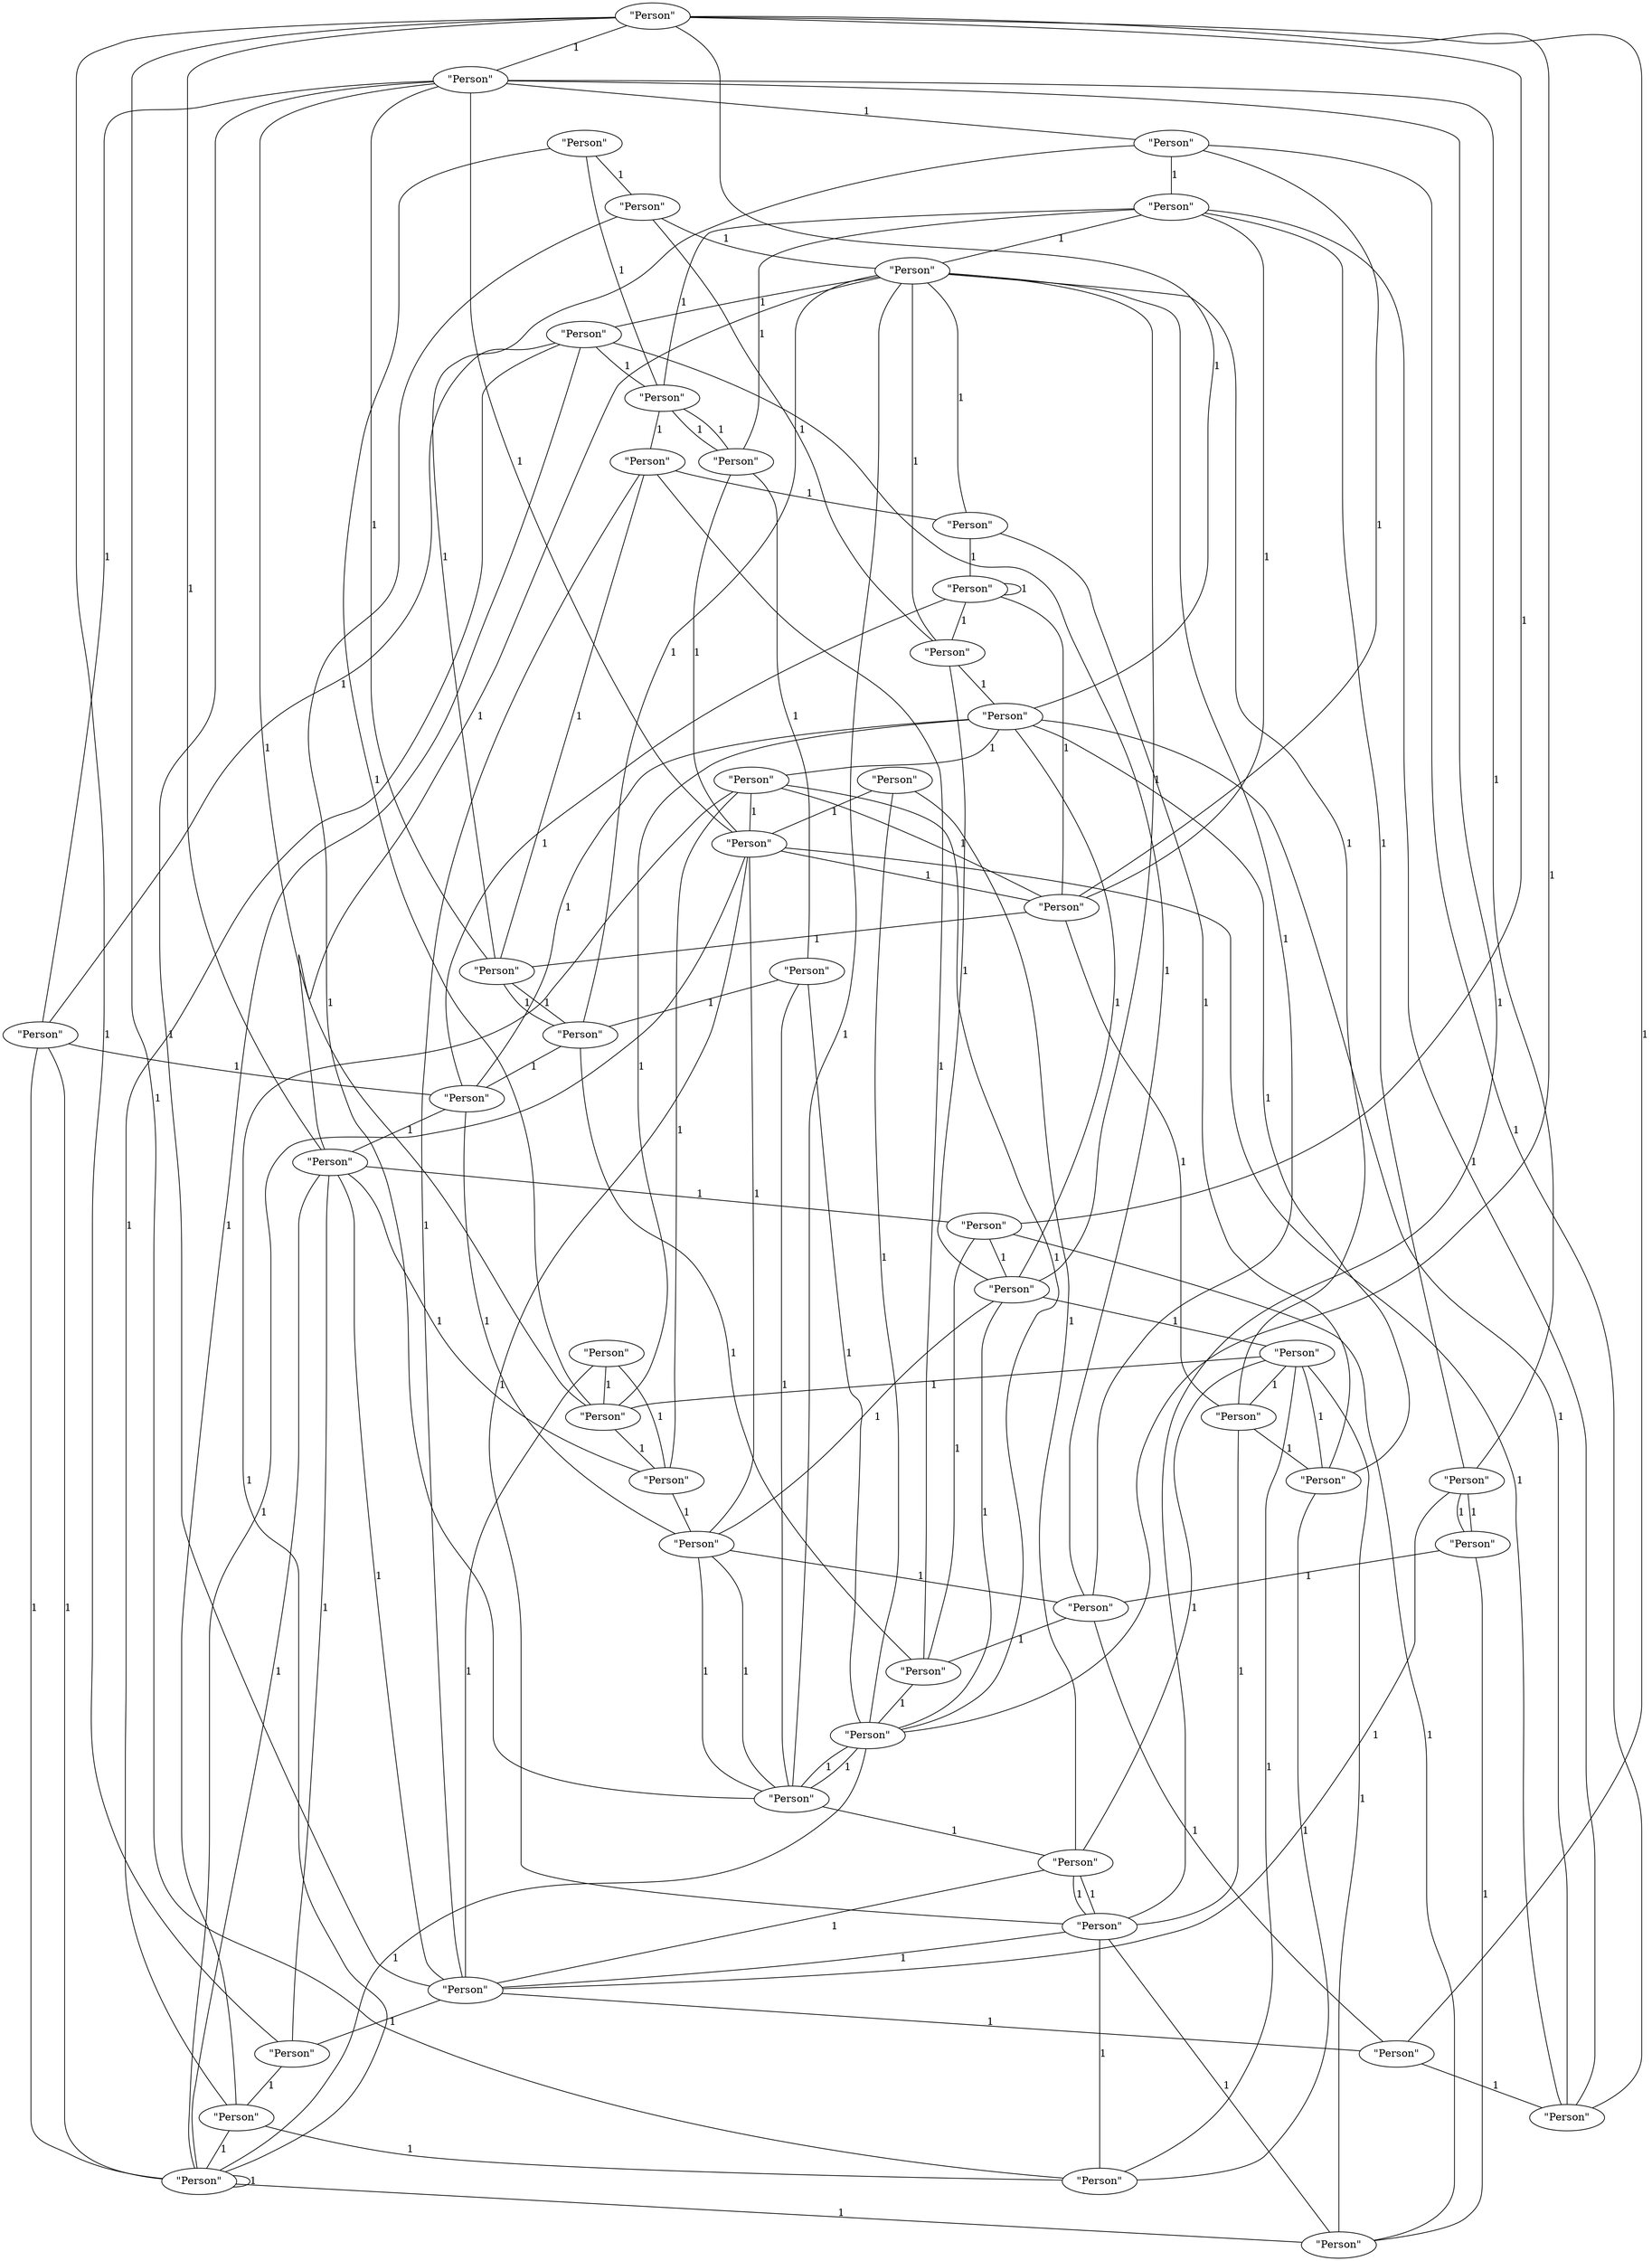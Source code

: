 graph {
    0 [ label = "\"Person\"" ]
    1 [ label = "\"Person\"" ]
    2 [ label = "\"Person\"" ]
    3 [ label = "\"Person\"" ]
    4 [ label = "\"Person\"" ]
    5 [ label = "\"Person\"" ]
    6 [ label = "\"Person\"" ]
    7 [ label = "\"Person\"" ]
    8 [ label = "\"Person\"" ]
    9 [ label = "\"Person\"" ]
    10 [ label = "\"Person\"" ]
    11 [ label = "\"Person\"" ]
    12 [ label = "\"Person\"" ]
    13 [ label = "\"Person\"" ]
    14 [ label = "\"Person\"" ]
    15 [ label = "\"Person\"" ]
    16 [ label = "\"Person\"" ]
    17 [ label = "\"Person\"" ]
    18 [ label = "\"Person\"" ]
    19 [ label = "\"Person\"" ]
    20 [ label = "\"Person\"" ]
    21 [ label = "\"Person\"" ]
    22 [ label = "\"Person\"" ]
    23 [ label = "\"Person\"" ]
    24 [ label = "\"Person\"" ]
    25 [ label = "\"Person\"" ]
    26 [ label = "\"Person\"" ]
    27 [ label = "\"Person\"" ]
    28 [ label = "\"Person\"" ]
    29 [ label = "\"Person\"" ]
    30 [ label = "\"Person\"" ]
    31 [ label = "\"Person\"" ]
    32 [ label = "\"Person\"" ]
    33 [ label = "\"Person\"" ]
    34 [ label = "\"Person\"" ]
    35 [ label = "\"Person\"" ]
    36 [ label = "\"Person\"" ]
    37 [ label = "\"Person\"" ]
    38 [ label = "\"Person\"" ]
    39 [ label = "\"Person\"" ]
    40 [ label = "\"Person\"" ]
    41 [ label = "\"Person\"" ]
    42 [ label = "\"Person\"" ]
    43 [ label = "\"Person\"" ]
    44 [ label = "\"Person\"" ]
    45 [ label = "\"Person\"" ]
    46 [ label = "\"Person\"" ]
    47 [ label = "\"Person\"" ]
    48 [ label = "\"Person\"" ]
    49 [ label = "\"Person\"" ]
    0 -- 40 [ label = "1" ]
    0 -- 10 [ label = "1" ]
    0 -- 4 [ label = "1" ]
    1 -- 47 [ label = "1" ]
    1 -- 31 [ label = "1" ]
    1 -- 45 [ label = "1" ]
    2 -- 45 [ label = "1" ]
    2 -- 4 [ label = "1" ]
    2 -- 20 [ label = "1" ]
    3 -- 2 [ label = "1" ]
    3 -- 4 [ label = "1" ]
    3 -- 28 [ label = "1" ]
    4 -- 1 [ label = "1" ]
    4 -- 33 [ label = "1" ]
    4 -- 28 [ label = "1" ]
    5 -- 7 [ label = "1" ]
    5 -- 4 [ label = "1" ]
    5 -- 21 [ label = "1" ]
    6 -- 30 [ label = "1" ]
    6 -- 38 [ label = "1" ]
    6 -- 40 [ label = "1" ]
    7 -- 34 [ label = "1" ]
    7 -- 0 [ label = "1" ]
    7 -- 27 [ label = "1" ]
    8 -- 19 [ label = "1" ]
    8 -- 22 [ label = "1" ]
    8 -- 39 [ label = "1" ]
    9 -- 28 [ label = "1" ]
    9 -- 5 [ label = "1" ]
    9 -- 21 [ label = "1" ]
    10 -- 20 [ label = "1" ]
    10 -- 19 [ label = "1" ]
    10 -- 26 [ label = "1" ]
    11 -- 33 [ label = "1" ]
    11 -- 16 [ label = "1" ]
    11 -- 25 [ label = "1" ]
    12 -- 46 [ label = "1" ]
    12 -- 19 [ label = "1" ]
    12 -- 43 [ label = "1" ]
    13 -- 19 [ label = "1" ]
    13 -- 7 [ label = "1" ]
    13 -- 18 [ label = "1" ]
    14 -- 49 [ label = "1" ]
    14 -- 3 [ label = "1" ]
    14 -- 0 [ label = "1" ]
    15 -- 0 [ label = "1" ]
    15 -- 25 [ label = "1" ]
    15 -- 10 [ label = "1" ]
    16 -- 31 [ label = "1" ]
    16 -- 38 [ label = "1" ]
    16 -- 35 [ label = "1" ]
    17 -- 16 [ label = "1" ]
    17 -- 5 [ label = "1" ]
    17 -- 42 [ label = "1" ]
    18 -- 7 [ label = "1" ]
    18 -- 49 [ label = "1" ]
    18 -- 39 [ label = "1" ]
    19 -- 18 [ label = "1" ]
    19 -- 41 [ label = "1" ]
    19 -- 11 [ label = "1" ]
    20 -- 40 [ label = "1" ]
    20 -- 23 [ label = "1" ]
    20 -- 20 [ label = "1" ]
    21 -- 10 [ label = "1" ]
    21 -- 34 [ label = "1" ]
    21 -- 39 [ label = "1" ]
    22 -- 28 [ label = "1" ]
    22 -- 3 [ label = "1" ]
    22 -- 3 [ label = "1" ]
    23 -- 3 [ label = "1" ]
    23 -- 26 [ label = "1" ]
    23 -- 49 [ label = "1" ]
    24 -- 30 [ label = "1" ]
    24 -- 40 [ label = "1" ]
    24 -- 8 [ label = "1" ]
    25 -- 20 [ label = "1" ]
    25 -- 14 [ label = "1" ]
    25 -- 11 [ label = "1" ]
    26 -- 18 [ label = "1" ]
    26 -- 6 [ label = "1" ]
    26 -- 0 [ label = "1" ]
    27 -- 46 [ label = "1" ]
    27 -- 39 [ label = "1" ]
    27 -- 10 [ label = "1" ]
    28 -- 32 [ label = "1" ]
    28 -- 10 [ label = "1" ]
    28 -- 15 [ label = "1" ]
    29 -- 19 [ label = "1" ]
    29 -- 11 [ label = "1" ]
    29 -- 6 [ label = "1" ]
    30 -- 27 [ label = "1" ]
    30 -- 48 [ label = "1" ]
    30 -- 19 [ label = "1" ]
    31 -- 35 [ label = "1" ]
    31 -- 37 [ label = "1" ]
    31 -- 19 [ label = "1" ]
    32 -- 0 [ label = "1" ]
    32 -- 29 [ label = "1" ]
    32 -- 47 [ label = "1" ]
    33 -- 27 [ label = "1" ]
    33 -- 20 [ label = "1" ]
    33 -- 20 [ label = "1" ]
    34 -- 20 [ label = "1" ]
    34 -- 2 [ label = "1" ]
    34 -- 40 [ label = "1" ]
    35 -- 2 [ label = "1" ]
    35 -- 24 [ label = "1" ]
    35 -- 16 [ label = "1" ]
    36 -- 22 [ label = "1" ]
    36 -- 40 [ label = "1" ]
    36 -- 2 [ label = "1" ]
    37 -- 4 [ label = "1" ]
    37 -- 44 [ label = "1" ]
    37 -- 28 [ label = "1" ]
    38 -- 28 [ label = "1" ]
    38 -- 12 [ label = "1" ]
    38 -- 48 [ label = "1" ]
    39 -- 2 [ label = "1" ]
    39 -- 29 [ label = "1" ]
    39 -- 8 [ label = "1" ]
    40 -- 8 [ label = "1" ]
    40 -- 8 [ label = "1" ]
    40 -- 18 [ label = "1" ]
    41 -- 45 [ label = "1" ]
    41 -- 3 [ label = "1" ]
    41 -- 43 [ label = "1" ]
    42 -- 19 [ label = "1" ]
    42 -- 13 [ label = "1" ]
    42 -- 8 [ label = "1" ]
    43 -- 14 [ label = "1" ]
    43 -- 7 [ label = "1" ]
    43 -- 49 [ label = "1" ]
    44 -- 23 [ label = "1" ]
    44 -- 37 [ label = "1" ]
    44 -- 29 [ label = "1" ]
    45 -- 34 [ label = "1" ]
    45 -- 48 [ label = "1" ]
    45 -- 31 [ label = "1" ]
    46 -- 45 [ label = "1" ]
    46 -- 13 [ label = "1" ]
    46 -- 46 [ label = "1" ]
    47 -- 31 [ label = "1" ]
    47 -- 2 [ label = "1" ]
    47 -- 7 [ label = "1" ]
    48 -- 30 [ label = "1" ]
    48 -- 1 [ label = "1" ]
    48 -- 4 [ label = "1" ]
    49 -- 5 [ label = "1" ]
    49 -- 41 [ label = "1" ]
    49 -- 22 [ label = "1" ]
}
